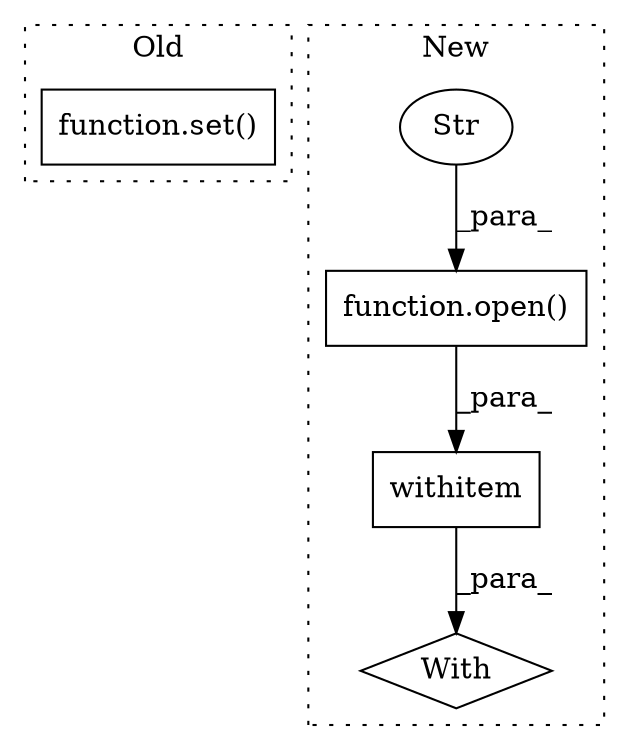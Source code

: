 digraph G {
subgraph cluster0 {
1 [label="function.set()" a="75" s="8077,8139" l="4,1" shape="box"];
label = "Old";
style="dotted";
}
subgraph cluster1 {
2 [label="function.open()" a="75" s="9982,10008" l="5,1" shape="box"];
3 [label="Str" a="66" s="10005" l="3" shape="ellipse"];
4 [label="With" a="39" s="9977,9986" l="5,56" shape="diamond"];
5 [label="withitem" a="49" s="9982" l="4" shape="box"];
label = "New";
style="dotted";
}
2 -> 5 [label="_para_"];
3 -> 2 [label="_para_"];
5 -> 4 [label="_para_"];
}